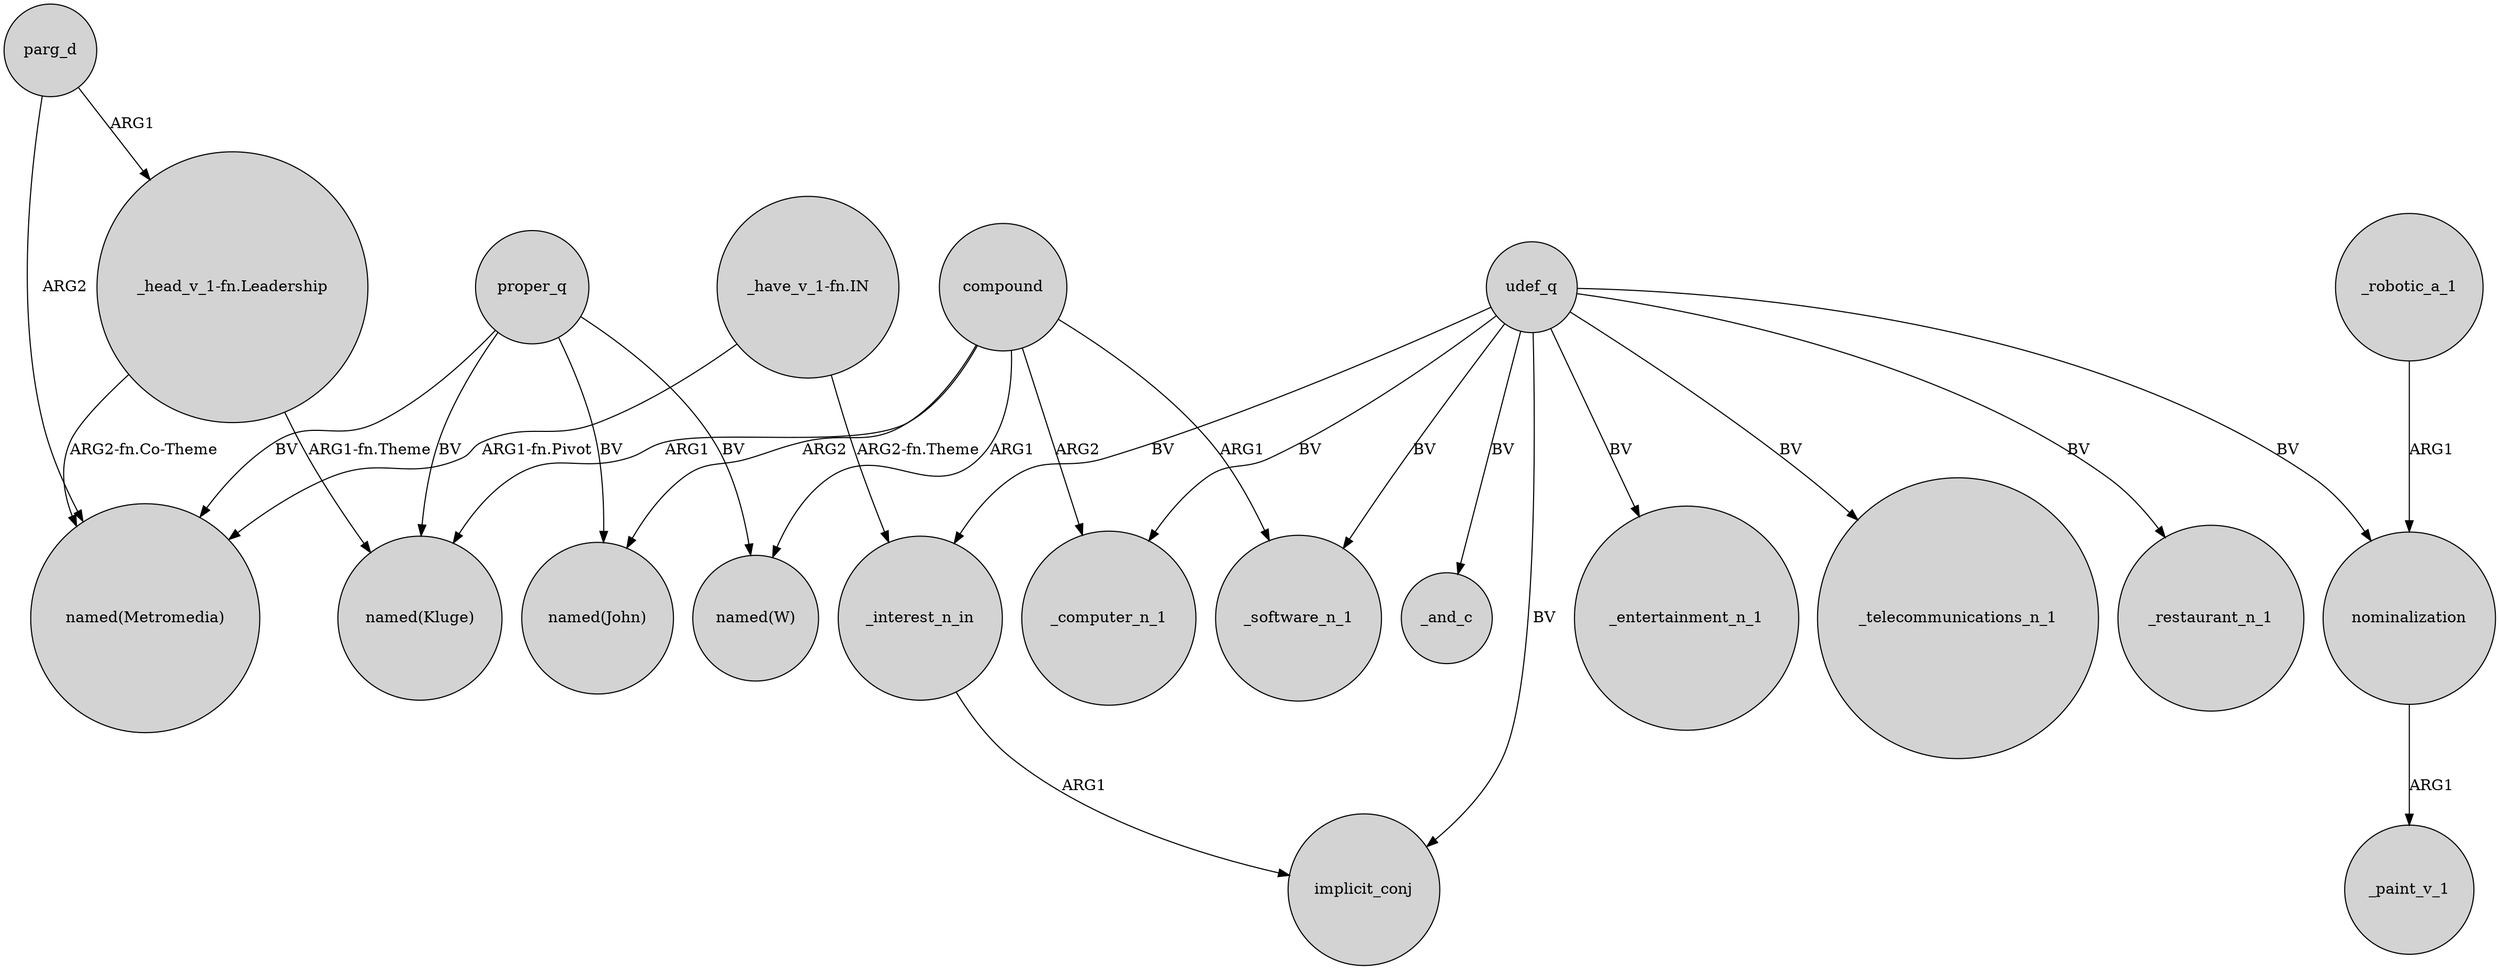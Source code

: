digraph {
	node [shape=circle style=filled]
	compound -> "named(John)" [label=ARG2]
	udef_q -> _software_n_1 [label=BV]
	"_head_v_1-fn.Leadership" -> "named(Metromedia)" [label="ARG2-fn.Co-Theme"]
	proper_q -> "named(W)" [label=BV]
	parg_d -> "_head_v_1-fn.Leadership" [label=ARG1]
	_interest_n_in -> implicit_conj [label=ARG1]
	compound -> "named(Kluge)" [label=ARG1]
	udef_q -> _entertainment_n_1 [label=BV]
	udef_q -> _interest_n_in [label=BV]
	_robotic_a_1 -> nominalization [label=ARG1]
	proper_q -> "named(Metromedia)" [label=BV]
	parg_d -> "named(Metromedia)" [label=ARG2]
	proper_q -> "named(Kluge)" [label=BV]
	udef_q -> implicit_conj [label=BV]
	udef_q -> _computer_n_1 [label=BV]
	compound -> _computer_n_1 [label=ARG2]
	"_head_v_1-fn.Leadership" -> "named(Kluge)" [label="ARG1-fn.Theme"]
	"_have_v_1-fn.IN" -> "named(Metromedia)" [label="ARG1-fn.Pivot"]
	compound -> "named(W)" [label=ARG1]
	udef_q -> _telecommunications_n_1 [label=BV]
	udef_q -> nominalization [label=BV]
	"_have_v_1-fn.IN" -> _interest_n_in [label="ARG2-fn.Theme"]
	udef_q -> _restaurant_n_1 [label=BV]
	nominalization -> _paint_v_1 [label=ARG1]
	compound -> _software_n_1 [label=ARG1]
	proper_q -> "named(John)" [label=BV]
	udef_q -> _and_c [label=BV]
}

